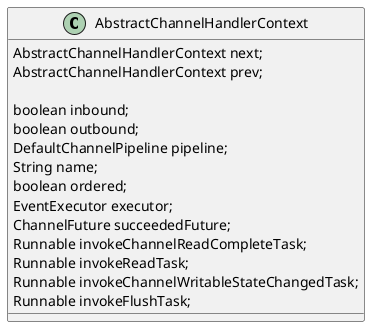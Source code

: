 @startuml

Class AbstractChannelHandlerContext {
    AbstractChannelHandlerContext next;
    AbstractChannelHandlerContext prev;

     boolean inbound;
     boolean outbound;
     DefaultChannelPipeline pipeline;
     String name;
     boolean ordered;
     EventExecutor executor;
     ChannelFuture succeededFuture;
     Runnable invokeChannelReadCompleteTask;
     Runnable invokeReadTask;
     Runnable invokeChannelWritableStateChangedTask;
     Runnable invokeFlushTask;
}

@enduml